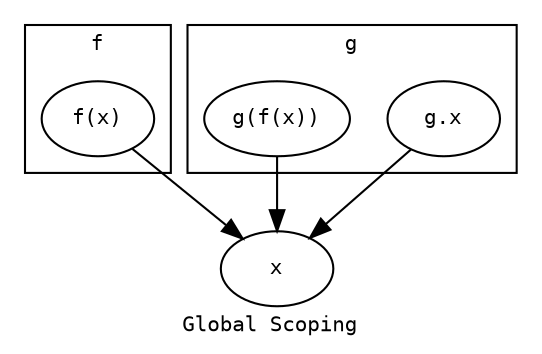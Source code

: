 
digraph G {
  label="Global Scoping"
  graph [fontname="Monospace",fontsize="10"]
  node [fontname="Monospace",fontsize="10"]
  x
  subgraph cluster0 {
    label="f";
    "f(x)"
  }
  subgraph cluster1 {
    label="g";
    "g.x"
    "g(f(x))"
  }
  "g.x" -> x
  "f(x)" -> x
  "g(f(x))" -> x 
}

